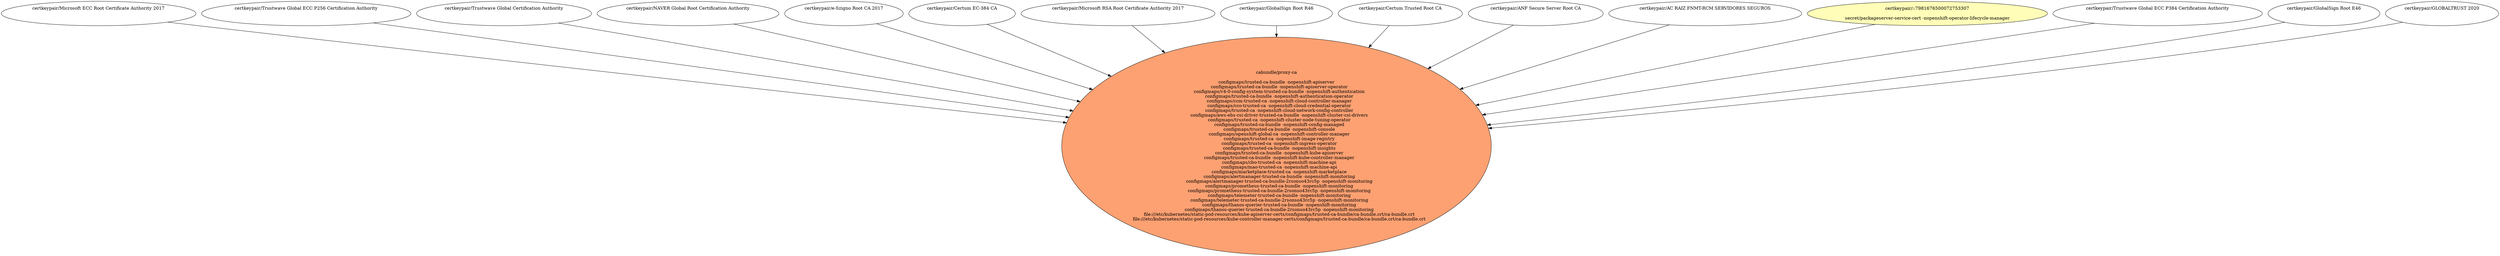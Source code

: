 digraph "Local Certificate" {
  // Node definitions.
  0 [
    label="certkeypair/Microsoft ECC Root Certificate Authority 2017\n\n\n"
    style=filled
    fillcolor=white
  ];
  1 [
    label="certkeypair/Trustwave Global ECC P256 Certification Authority\n\n\n"
    style=filled
    fillcolor=white
  ];
  2 [
    label="certkeypair/Trustwave Global Certification Authority\n\n\n"
    style=filled
    fillcolor=white
  ];
  3 [
    label="certkeypair/NAVER Global Root Certification Authority\n\n\n"
    style=filled
    fillcolor=white
  ];
  4 [
    label="certkeypair/e-Szigno Root CA 2017\n\n\n"
    style=filled
    fillcolor=white
  ];
  5 [
    label="certkeypair/Certum EC-384 CA\n\n\n"
    style=filled
    fillcolor=white
  ];
  6 [
    label="certkeypair/Microsoft RSA Root Certificate Authority 2017\n\n\n"
    style=filled
    fillcolor=white
  ];
  7 [
    label="certkeypair/GlobalSign Root R46\n\n\n"
    style=filled
    fillcolor=white
  ];
  8 [
    label="certkeypair/Certum Trusted Root CA\n\n\n"
    style=filled
    fillcolor=white
  ];
  9 [
    label="certkeypair/ANF Secure Server Root CA\n\n\n"
    style=filled
    fillcolor=white
  ];
  10 [
    label="certkeypair/AC RAIZ FNMT-RCM SERVIDORES SEGUROS\n\n\n"
    style=filled
    fillcolor=white
  ];
  12 [
    label="certkeypair/::7981676500072753307\n\nsecret/packageserver-service-cert -nopenshift-operator-lifecycle-manager\n"
    style=filled
    fillcolor="#fffdb8"
  ];
  13 [
    label="certkeypair/Trustwave Global ECC P384 Certification Authority\n\n\n"
    style=filled
    fillcolor=white
  ];
  14 [
    label="certkeypair/GlobalSign Root E46\n\n\n"
    style=filled
    fillcolor=white
  ];
  15 [
    label="certkeypair/GLOBALTRUST 2020\n\n\n"
    style=filled
    fillcolor=white
  ];
  16 [
    label="cabundle/proxy-ca\n\nconfigmaps/trusted-ca-bundle -nopenshift-apiserver\n    configmaps/trusted-ca-bundle -nopenshift-apiserver-operator\n    configmaps/v4-0-config-system-trusted-ca-bundle -nopenshift-authentication\n    configmaps/trusted-ca-bundle -nopenshift-authentication-operator\n    configmaps/ccm-trusted-ca -nopenshift-cloud-controller-manager\n    configmaps/cco-trusted-ca -nopenshift-cloud-credential-operator\n    configmaps/trusted-ca -nopenshift-cloud-network-config-controller\n    configmaps/aws-ebs-csi-driver-trusted-ca-bundle -nopenshift-cluster-csi-drivers\n    configmaps/trusted-ca -nopenshift-cluster-node-tuning-operator\n    configmaps/trusted-ca-bundle -nopenshift-config-managed\n    configmaps/trusted-ca-bundle -nopenshift-console\n    configmaps/openshift-global-ca -nopenshift-controller-manager\n    configmaps/trusted-ca -nopenshift-image-registry\n    configmaps/trusted-ca -nopenshift-ingress-operator\n    configmaps/trusted-ca-bundle -nopenshift-insights\n    configmaps/trusted-ca-bundle -nopenshift-kube-apiserver\n    configmaps/trusted-ca-bundle -nopenshift-kube-controller-manager\n    configmaps/cbo-trusted-ca -nopenshift-machine-api\n    configmaps/mao-trusted-ca -nopenshift-machine-api\n    configmaps/marketplace-trusted-ca -nopenshift-marketplace\n    configmaps/alertmanager-trusted-ca-bundle -nopenshift-monitoring\n    configmaps/alertmanager-trusted-ca-bundle-2rsonso43rc5p -nopenshift-monitoring\n    configmaps/prometheus-trusted-ca-bundle -nopenshift-monitoring\n    configmaps/prometheus-trusted-ca-bundle-2rsonso43rc5p -nopenshift-monitoring\n    configmaps/telemeter-trusted-ca-bundle -nopenshift-monitoring\n    configmaps/telemeter-trusted-ca-bundle-2rsonso43rc5p -nopenshift-monitoring\n    configmaps/thanos-querier-trusted-ca-bundle -nopenshift-monitoring\n    configmaps/thanos-querier-trusted-ca-bundle-2rsonso43rc5p -nopenshift-monitoring\n    file:///etc/kubernetes/static-pod-resources/kube-apiserver-certs/configmaps/trusted-ca-bundle/ca-bundle.crt/ca-bundle.crt\n    file:///etc/kubernetes/static-pod-resources/kube-controller-manager-certs/configmaps/trusted-ca-bundle/ca-bundle.crt/ca-bundle.crt\n"
    style=filled
    fillcolor="#fda172"
  ];

  // Edge definitions.
  0 -> 16;
  1 -> 16;
  2 -> 16;
  3 -> 16;
  4 -> 16;
  5 -> 16;
  6 -> 16;
  7 -> 16;
  8 -> 16;
  9 -> 16;
  10 -> 16;
  12 -> 16;
  13 -> 16;
  14 -> 16;
  15 -> 16;
}